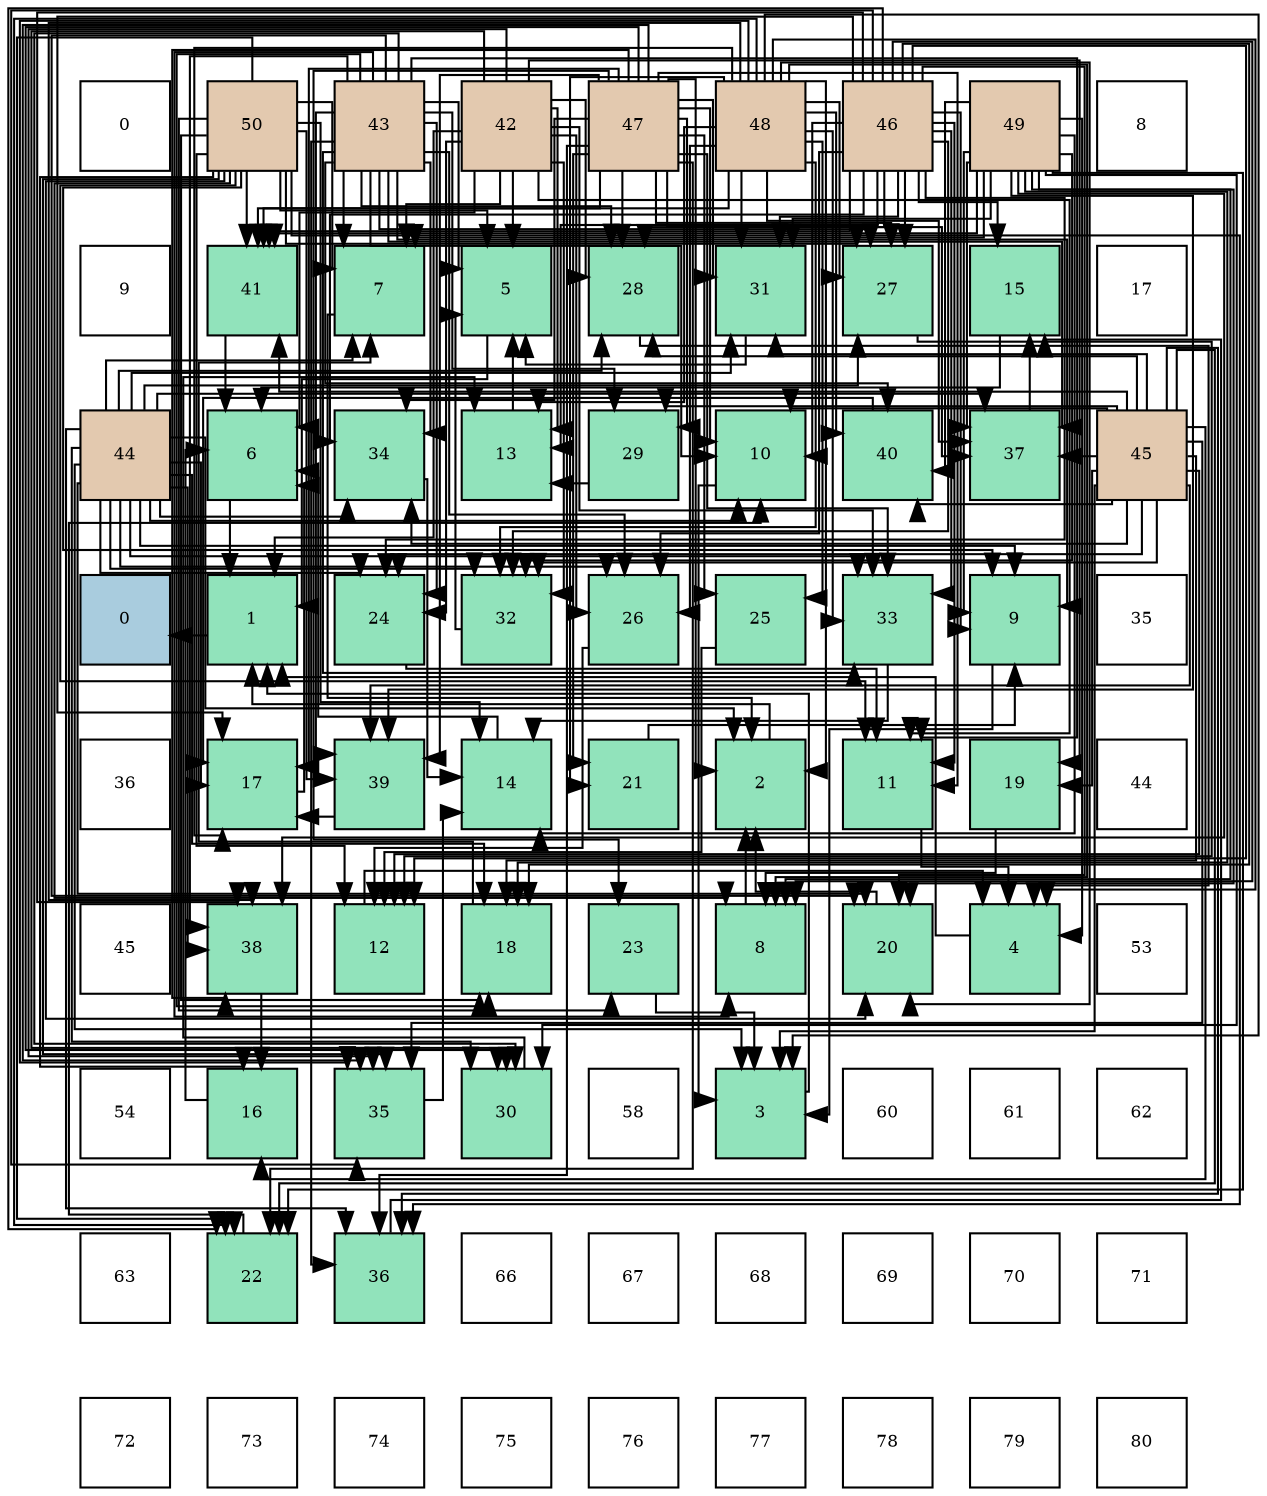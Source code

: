 digraph layout{
 rankdir=TB;
 splines=ortho;
 node [style=filled shape=square fixedsize=true width=0.6];
0[label="0", fontsize=8, fillcolor="#ffffff"];
1[label="50", fontsize=8, fillcolor="#e3c9af"];
2[label="43", fontsize=8, fillcolor="#e3c9af"];
3[label="42", fontsize=8, fillcolor="#e3c9af"];
4[label="47", fontsize=8, fillcolor="#e3c9af"];
5[label="48", fontsize=8, fillcolor="#e3c9af"];
6[label="46", fontsize=8, fillcolor="#e3c9af"];
7[label="49", fontsize=8, fillcolor="#e3c9af"];
8[label="8", fontsize=8, fillcolor="#ffffff"];
9[label="9", fontsize=8, fillcolor="#ffffff"];
10[label="41", fontsize=8, fillcolor="#91e3bb"];
11[label="7", fontsize=8, fillcolor="#91e3bb"];
12[label="5", fontsize=8, fillcolor="#91e3bb"];
13[label="28", fontsize=8, fillcolor="#91e3bb"];
14[label="31", fontsize=8, fillcolor="#91e3bb"];
15[label="27", fontsize=8, fillcolor="#91e3bb"];
16[label="15", fontsize=8, fillcolor="#91e3bb"];
17[label="17", fontsize=8, fillcolor="#ffffff"];
18[label="44", fontsize=8, fillcolor="#e3c9af"];
19[label="6", fontsize=8, fillcolor="#91e3bb"];
20[label="34", fontsize=8, fillcolor="#91e3bb"];
21[label="13", fontsize=8, fillcolor="#91e3bb"];
22[label="29", fontsize=8, fillcolor="#91e3bb"];
23[label="10", fontsize=8, fillcolor="#91e3bb"];
24[label="40", fontsize=8, fillcolor="#91e3bb"];
25[label="37", fontsize=8, fillcolor="#91e3bb"];
26[label="45", fontsize=8, fillcolor="#e3c9af"];
27[label="0", fontsize=8, fillcolor="#a9ccde"];
28[label="1", fontsize=8, fillcolor="#91e3bb"];
29[label="24", fontsize=8, fillcolor="#91e3bb"];
30[label="32", fontsize=8, fillcolor="#91e3bb"];
31[label="26", fontsize=8, fillcolor="#91e3bb"];
32[label="25", fontsize=8, fillcolor="#91e3bb"];
33[label="33", fontsize=8, fillcolor="#91e3bb"];
34[label="9", fontsize=8, fillcolor="#91e3bb"];
35[label="35", fontsize=8, fillcolor="#ffffff"];
36[label="36", fontsize=8, fillcolor="#ffffff"];
37[label="17", fontsize=8, fillcolor="#91e3bb"];
38[label="39", fontsize=8, fillcolor="#91e3bb"];
39[label="14", fontsize=8, fillcolor="#91e3bb"];
40[label="21", fontsize=8, fillcolor="#91e3bb"];
41[label="2", fontsize=8, fillcolor="#91e3bb"];
42[label="11", fontsize=8, fillcolor="#91e3bb"];
43[label="19", fontsize=8, fillcolor="#91e3bb"];
44[label="44", fontsize=8, fillcolor="#ffffff"];
45[label="45", fontsize=8, fillcolor="#ffffff"];
46[label="38", fontsize=8, fillcolor="#91e3bb"];
47[label="12", fontsize=8, fillcolor="#91e3bb"];
48[label="18", fontsize=8, fillcolor="#91e3bb"];
49[label="23", fontsize=8, fillcolor="#91e3bb"];
50[label="8", fontsize=8, fillcolor="#91e3bb"];
51[label="20", fontsize=8, fillcolor="#91e3bb"];
52[label="4", fontsize=8, fillcolor="#91e3bb"];
53[label="53", fontsize=8, fillcolor="#ffffff"];
54[label="54", fontsize=8, fillcolor="#ffffff"];
55[label="16", fontsize=8, fillcolor="#91e3bb"];
56[label="35", fontsize=8, fillcolor="#91e3bb"];
57[label="30", fontsize=8, fillcolor="#91e3bb"];
58[label="58", fontsize=8, fillcolor="#ffffff"];
59[label="3", fontsize=8, fillcolor="#91e3bb"];
60[label="60", fontsize=8, fillcolor="#ffffff"];
61[label="61", fontsize=8, fillcolor="#ffffff"];
62[label="62", fontsize=8, fillcolor="#ffffff"];
63[label="63", fontsize=8, fillcolor="#ffffff"];
64[label="22", fontsize=8, fillcolor="#91e3bb"];
65[label="36", fontsize=8, fillcolor="#91e3bb"];
66[label="66", fontsize=8, fillcolor="#ffffff"];
67[label="67", fontsize=8, fillcolor="#ffffff"];
68[label="68", fontsize=8, fillcolor="#ffffff"];
69[label="69", fontsize=8, fillcolor="#ffffff"];
70[label="70", fontsize=8, fillcolor="#ffffff"];
71[label="71", fontsize=8, fillcolor="#ffffff"];
72[label="72", fontsize=8, fillcolor="#ffffff"];
73[label="73", fontsize=8, fillcolor="#ffffff"];
74[label="74", fontsize=8, fillcolor="#ffffff"];
75[label="75", fontsize=8, fillcolor="#ffffff"];
76[label="76", fontsize=8, fillcolor="#ffffff"];
77[label="77", fontsize=8, fillcolor="#ffffff"];
78[label="78", fontsize=8, fillcolor="#ffffff"];
79[label="79", fontsize=8, fillcolor="#ffffff"];
80[label="80", fontsize=8, fillcolor="#ffffff"];
edge [constraint=false, style=vis];28 -> 27;
41 -> 28;
59 -> 28;
52 -> 28;
12 -> 28;
19 -> 28;
11 -> 41;
50 -> 41;
34 -> 59;
23 -> 59;
42 -> 52;
47 -> 52;
21 -> 12;
39 -> 19;
16 -> 19;
55 -> 19;
37 -> 19;
48 -> 11;
43 -> 50;
51 -> 41;
40 -> 34;
64 -> 23;
49 -> 59;
29 -> 42;
32 -> 47;
31 -> 47;
15 -> 47;
13 -> 52;
22 -> 21;
57 -> 21;
14 -> 12;
30 -> 12;
33 -> 39;
20 -> 39;
56 -> 39;
65 -> 16;
25 -> 16;
46 -> 55;
38 -> 37;
24 -> 37;
10 -> 19;
3 -> 28;
3 -> 12;
3 -> 19;
3 -> 11;
3 -> 42;
3 -> 21;
3 -> 43;
3 -> 29;
3 -> 31;
3 -> 13;
3 -> 57;
3 -> 30;
3 -> 33;
3 -> 56;
2 -> 12;
2 -> 11;
2 -> 50;
2 -> 34;
2 -> 23;
2 -> 42;
2 -> 48;
2 -> 51;
2 -> 29;
2 -> 31;
2 -> 15;
2 -> 13;
2 -> 22;
2 -> 57;
2 -> 33;
2 -> 20;
2 -> 65;
2 -> 25;
2 -> 46;
2 -> 38;
2 -> 24;
18 -> 41;
18 -> 59;
18 -> 11;
18 -> 34;
18 -> 23;
18 -> 37;
18 -> 48;
18 -> 51;
18 -> 29;
18 -> 31;
18 -> 15;
18 -> 13;
18 -> 57;
18 -> 14;
18 -> 30;
18 -> 33;
18 -> 20;
18 -> 65;
18 -> 25;
18 -> 46;
26 -> 59;
26 -> 23;
26 -> 47;
26 -> 55;
26 -> 48;
26 -> 43;
26 -> 64;
26 -> 29;
26 -> 13;
26 -> 22;
26 -> 14;
26 -> 30;
26 -> 20;
26 -> 56;
26 -> 65;
26 -> 25;
26 -> 38;
26 -> 24;
26 -> 10;
6 -> 50;
6 -> 34;
6 -> 23;
6 -> 42;
6 -> 47;
6 -> 21;
6 -> 16;
6 -> 37;
6 -> 48;
6 -> 51;
6 -> 64;
6 -> 29;
6 -> 31;
6 -> 15;
6 -> 13;
6 -> 14;
6 -> 30;
6 -> 33;
6 -> 20;
6 -> 56;
6 -> 46;
6 -> 10;
4 -> 41;
4 -> 23;
4 -> 42;
4 -> 37;
4 -> 40;
4 -> 64;
4 -> 49;
4 -> 32;
4 -> 15;
4 -> 13;
4 -> 22;
4 -> 57;
4 -> 14;
4 -> 33;
4 -> 20;
4 -> 56;
4 -> 65;
4 -> 25;
4 -> 46;
4 -> 38;
4 -> 10;
5 -> 41;
5 -> 59;
5 -> 52;
5 -> 50;
5 -> 21;
5 -> 37;
5 -> 51;
5 -> 40;
5 -> 64;
5 -> 32;
5 -> 31;
5 -> 15;
5 -> 14;
5 -> 30;
5 -> 33;
5 -> 56;
5 -> 25;
5 -> 46;
5 -> 24;
5 -> 10;
7 -> 52;
7 -> 11;
7 -> 50;
7 -> 34;
7 -> 39;
7 -> 48;
7 -> 51;
7 -> 64;
7 -> 57;
7 -> 14;
7 -> 30;
7 -> 25;
7 -> 46;
7 -> 38;
7 -> 24;
7 -> 10;
1 -> 12;
1 -> 11;
1 -> 50;
1 -> 34;
1 -> 42;
1 -> 47;
1 -> 39;
1 -> 55;
1 -> 48;
1 -> 51;
1 -> 64;
1 -> 49;
1 -> 15;
1 -> 56;
1 -> 65;
1 -> 38;
1 -> 10;
edge [constraint=true, style=invis];
0 -> 9 -> 18 -> 27 -> 36 -> 45 -> 54 -> 63 -> 72;
1 -> 10 -> 19 -> 28 -> 37 -> 46 -> 55 -> 64 -> 73;
2 -> 11 -> 20 -> 29 -> 38 -> 47 -> 56 -> 65 -> 74;
3 -> 12 -> 21 -> 30 -> 39 -> 48 -> 57 -> 66 -> 75;
4 -> 13 -> 22 -> 31 -> 40 -> 49 -> 58 -> 67 -> 76;
5 -> 14 -> 23 -> 32 -> 41 -> 50 -> 59 -> 68 -> 77;
6 -> 15 -> 24 -> 33 -> 42 -> 51 -> 60 -> 69 -> 78;
7 -> 16 -> 25 -> 34 -> 43 -> 52 -> 61 -> 70 -> 79;
8 -> 17 -> 26 -> 35 -> 44 -> 53 -> 62 -> 71 -> 80;
rank = same {0 -> 1 -> 2 -> 3 -> 4 -> 5 -> 6 -> 7 -> 8};
rank = same {9 -> 10 -> 11 -> 12 -> 13 -> 14 -> 15 -> 16 -> 17};
rank = same {18 -> 19 -> 20 -> 21 -> 22 -> 23 -> 24 -> 25 -> 26};
rank = same {27 -> 28 -> 29 -> 30 -> 31 -> 32 -> 33 -> 34 -> 35};
rank = same {36 -> 37 -> 38 -> 39 -> 40 -> 41 -> 42 -> 43 -> 44};
rank = same {45 -> 46 -> 47 -> 48 -> 49 -> 50 -> 51 -> 52 -> 53};
rank = same {54 -> 55 -> 56 -> 57 -> 58 -> 59 -> 60 -> 61 -> 62};
rank = same {63 -> 64 -> 65 -> 66 -> 67 -> 68 -> 69 -> 70 -> 71};
rank = same {72 -> 73 -> 74 -> 75 -> 76 -> 77 -> 78 -> 79 -> 80};
}